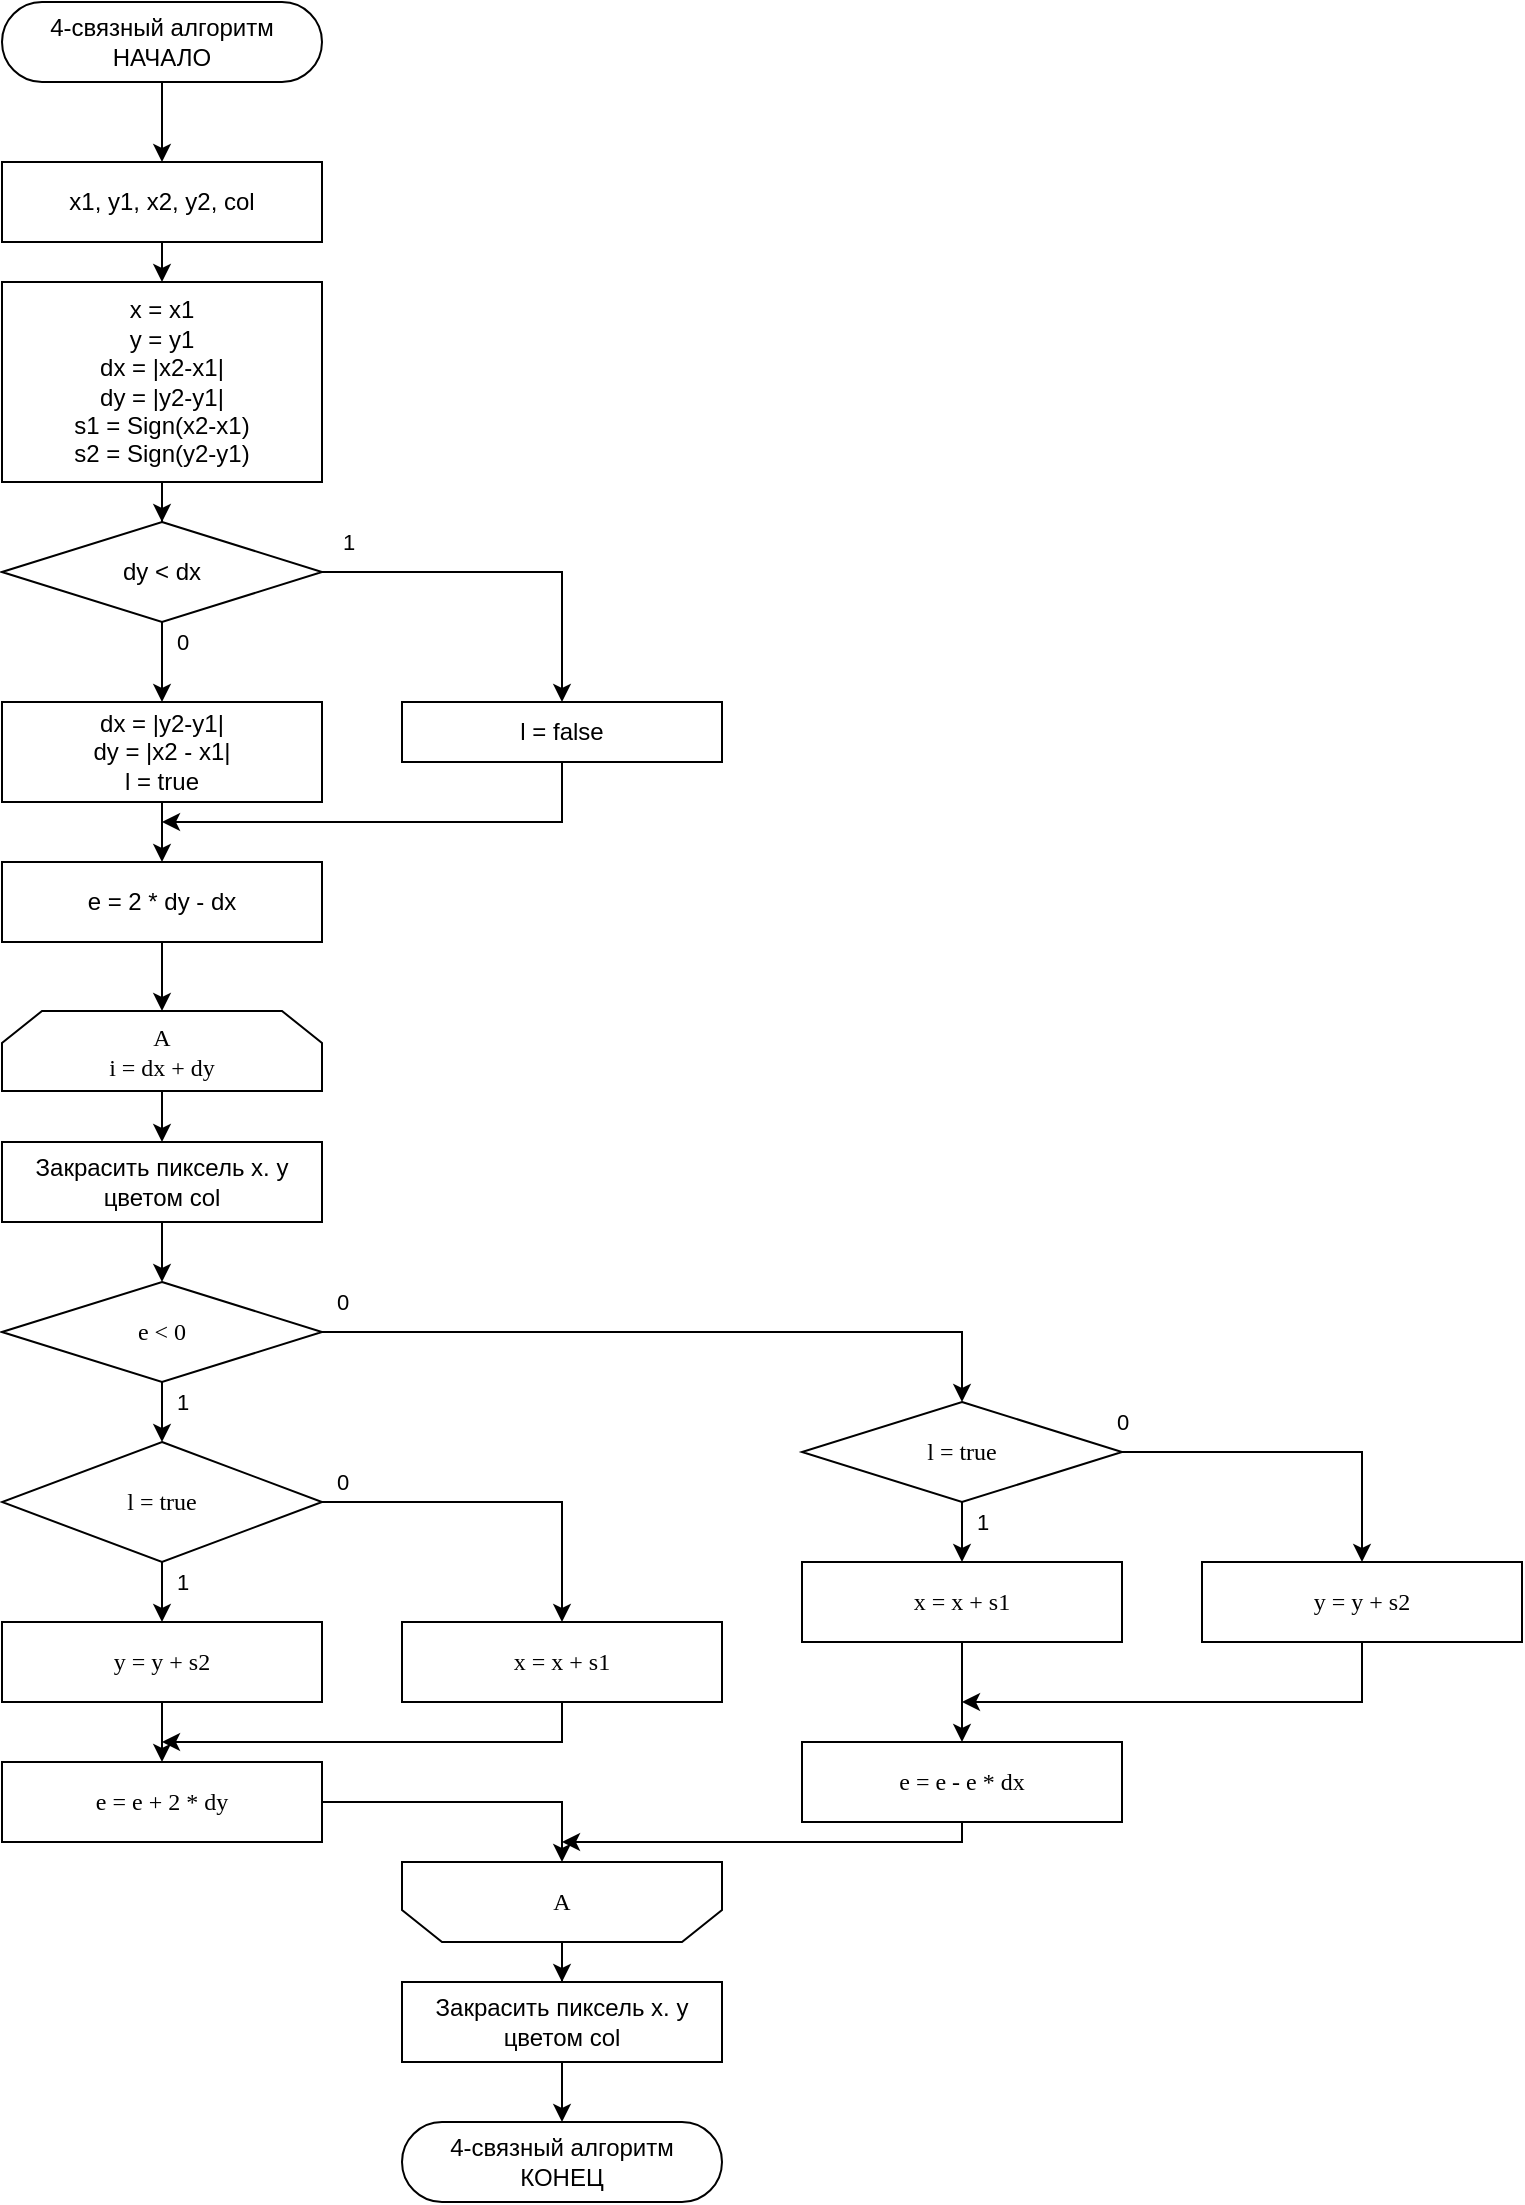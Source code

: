 <mxfile version="15.4.0" type="device"><diagram id="C5RBs43oDa-KdzZeNtuy" name="Page-1"><mxGraphModel dx="1342" dy="614" grid="1" gridSize="10" guides="1" tooltips="1" connect="1" arrows="1" fold="1" page="1" pageScale="1" pageWidth="827" pageHeight="1169" math="0" shadow="0"><root><mxCell id="WIyWlLk6GJQsqaUBKTNV-0"/><mxCell id="WIyWlLk6GJQsqaUBKTNV-1" parent="WIyWlLk6GJQsqaUBKTNV-0"/><mxCell id="XTHt-r5aqDel3I0P395n-0" value="" style="edgeStyle=orthogonalEdgeStyle;rounded=0;orthogonalLoop=1;jettySize=auto;html=1;" edge="1" parent="WIyWlLk6GJQsqaUBKTNV-1" source="XTHt-r5aqDel3I0P395n-1" target="XTHt-r5aqDel3I0P395n-3"><mxGeometry relative="1" as="geometry"/></mxCell><mxCell id="XTHt-r5aqDel3I0P395n-1" value="4-связный алгоритм&lt;br&gt;НАЧАЛО" style="rounded=1;whiteSpace=wrap;html=1;arcSize=50;strokeWidth=1;fontSize=12;" vertex="1" parent="WIyWlLk6GJQsqaUBKTNV-1"><mxGeometry x="40" y="40" width="160" height="40" as="geometry"/></mxCell><mxCell id="XTHt-r5aqDel3I0P395n-2" value="" style="edgeStyle=orthogonalEdgeStyle;rounded=0;orthogonalLoop=1;jettySize=auto;html=1;" edge="1" parent="WIyWlLk6GJQsqaUBKTNV-1" source="XTHt-r5aqDel3I0P395n-3"><mxGeometry relative="1" as="geometry"><mxPoint x="120" y="180" as="targetPoint"/></mxGeometry></mxCell><mxCell id="XTHt-r5aqDel3I0P395n-3" value="x1, y1, x2, y2, col" style="rounded=0;whiteSpace=wrap;html=1;" vertex="1" parent="WIyWlLk6GJQsqaUBKTNV-1"><mxGeometry x="40" y="120" width="160" height="40" as="geometry"/></mxCell><mxCell id="XTHt-r5aqDel3I0P395n-4" value="" style="edgeStyle=orthogonalEdgeStyle;rounded=0;orthogonalLoop=1;jettySize=auto;html=1;" edge="1" parent="WIyWlLk6GJQsqaUBKTNV-1" source="XTHt-r5aqDel3I0P395n-5" target="XTHt-r5aqDel3I0P395n-8"><mxGeometry relative="1" as="geometry"/></mxCell><mxCell id="XTHt-r5aqDel3I0P395n-5" value="x = x1&lt;br&gt;y = y1&lt;br&gt;dx = |x2-x1|&lt;br&gt;dy = |y2-y1|&lt;br&gt;s1 = Sign(x2-x1)&lt;br&gt;s2 = Sign(y2-y1)&lt;br&gt;" style="rounded=0;whiteSpace=wrap;html=1;" vertex="1" parent="WIyWlLk6GJQsqaUBKTNV-1"><mxGeometry x="40" y="180" width="160" height="100" as="geometry"/></mxCell><mxCell id="XTHt-r5aqDel3I0P395n-44" value="1" style="edgeStyle=orthogonalEdgeStyle;rounded=0;orthogonalLoop=1;jettySize=auto;html=1;entryX=0.5;entryY=0;entryDx=0;entryDy=0;" edge="1" parent="WIyWlLk6GJQsqaUBKTNV-1" source="XTHt-r5aqDel3I0P395n-8" target="XTHt-r5aqDel3I0P395n-43"><mxGeometry x="-0.862" y="15" relative="1" as="geometry"><mxPoint as="offset"/></mxGeometry></mxCell><mxCell id="XTHt-r5aqDel3I0P395n-46" value="0" style="edgeStyle=orthogonalEdgeStyle;rounded=0;orthogonalLoop=1;jettySize=auto;html=1;" edge="1" parent="WIyWlLk6GJQsqaUBKTNV-1" source="XTHt-r5aqDel3I0P395n-8" target="XTHt-r5aqDel3I0P395n-45"><mxGeometry x="-0.5" y="10" relative="1" as="geometry"><mxPoint as="offset"/></mxGeometry></mxCell><mxCell id="XTHt-r5aqDel3I0P395n-8" value="dy &amp;lt; dx" style="rhombus;whiteSpace=wrap;html=1;rounded=0;" vertex="1" parent="WIyWlLk6GJQsqaUBKTNV-1"><mxGeometry x="40" y="300" width="160" height="50" as="geometry"/></mxCell><mxCell id="XTHt-r5aqDel3I0P395n-50" value="" style="edgeStyle=orthogonalEdgeStyle;rounded=0;orthogonalLoop=1;jettySize=auto;html=1;exitX=0.5;exitY=1;exitDx=0;exitDy=0;" edge="1" parent="WIyWlLk6GJQsqaUBKTNV-1" source="XTHt-r5aqDel3I0P395n-43"><mxGeometry relative="1" as="geometry"><mxPoint x="120" y="450" as="targetPoint"/><Array as="points"><mxPoint x="320" y="450"/></Array></mxGeometry></mxCell><mxCell id="XTHt-r5aqDel3I0P395n-43" value="l = false" style="whiteSpace=wrap;html=1;rounded=0;" vertex="1" parent="WIyWlLk6GJQsqaUBKTNV-1"><mxGeometry x="240" y="390" width="160" height="30" as="geometry"/></mxCell><mxCell id="XTHt-r5aqDel3I0P395n-48" value="" style="edgeStyle=orthogonalEdgeStyle;rounded=0;orthogonalLoop=1;jettySize=auto;html=1;" edge="1" parent="WIyWlLk6GJQsqaUBKTNV-1" source="XTHt-r5aqDel3I0P395n-45" target="XTHt-r5aqDel3I0P395n-47"><mxGeometry relative="1" as="geometry"/></mxCell><mxCell id="XTHt-r5aqDel3I0P395n-45" value="dx = |y2-y1|&lt;br&gt;dy = |x2 - x1|&lt;br&gt;l = true" style="whiteSpace=wrap;html=1;rounded=0;" vertex="1" parent="WIyWlLk6GJQsqaUBKTNV-1"><mxGeometry x="40" y="390" width="160" height="50" as="geometry"/></mxCell><mxCell id="XTHt-r5aqDel3I0P395n-52" value="" style="edgeStyle=orthogonalEdgeStyle;rounded=0;orthogonalLoop=1;jettySize=auto;html=1;" edge="1" parent="WIyWlLk6GJQsqaUBKTNV-1" source="XTHt-r5aqDel3I0P395n-47" target="XTHt-r5aqDel3I0P395n-51"><mxGeometry relative="1" as="geometry"/></mxCell><mxCell id="XTHt-r5aqDel3I0P395n-47" value="e = 2 * dy - dx" style="whiteSpace=wrap;html=1;rounded=0;" vertex="1" parent="WIyWlLk6GJQsqaUBKTNV-1"><mxGeometry x="40" y="470" width="160" height="40" as="geometry"/></mxCell><mxCell id="XTHt-r5aqDel3I0P395n-54" value="" style="edgeStyle=orthogonalEdgeStyle;rounded=0;orthogonalLoop=1;jettySize=auto;html=1;" edge="1" parent="WIyWlLk6GJQsqaUBKTNV-1" source="XTHt-r5aqDel3I0P395n-51" target="XTHt-r5aqDel3I0P395n-53"><mxGeometry relative="1" as="geometry"/></mxCell><mxCell id="XTHt-r5aqDel3I0P395n-51" value="A&lt;br&gt;i = dx + dy" style="shape=loopLimit;whiteSpace=wrap;html=1;rounded=0;shadow=0;strokeWidth=1;fillColor=#ffffff;fontFamily=Times New Roman;fontSize=12;" vertex="1" parent="WIyWlLk6GJQsqaUBKTNV-1"><mxGeometry x="40" y="544.5" width="160" height="40" as="geometry"/></mxCell><mxCell id="XTHt-r5aqDel3I0P395n-56" value="" style="edgeStyle=orthogonalEdgeStyle;rounded=0;orthogonalLoop=1;jettySize=auto;html=1;" edge="1" parent="WIyWlLk6GJQsqaUBKTNV-1" source="XTHt-r5aqDel3I0P395n-53" target="XTHt-r5aqDel3I0P395n-55"><mxGeometry relative="1" as="geometry"/></mxCell><mxCell id="XTHt-r5aqDel3I0P395n-53" value="&lt;span style=&quot;font-family: &amp;#34;helvetica&amp;#34;&quot;&gt;Закрасить пиксель x. y цветом col&lt;/span&gt;" style="rounded=0;whiteSpace=wrap;html=1;shadow=0;fontFamily=Times New Roman;strokeWidth=1;" vertex="1" parent="WIyWlLk6GJQsqaUBKTNV-1"><mxGeometry x="40" y="610" width="160" height="40" as="geometry"/></mxCell><mxCell id="XTHt-r5aqDel3I0P395n-58" value="1" style="edgeStyle=orthogonalEdgeStyle;rounded=0;orthogonalLoop=1;jettySize=auto;html=1;" edge="1" parent="WIyWlLk6GJQsqaUBKTNV-1" source="XTHt-r5aqDel3I0P395n-55" target="XTHt-r5aqDel3I0P395n-57"><mxGeometry x="0.2" y="10" relative="1" as="geometry"><mxPoint as="offset"/></mxGeometry></mxCell><mxCell id="XTHt-r5aqDel3I0P395n-68" value="0" style="edgeStyle=orthogonalEdgeStyle;rounded=0;orthogonalLoop=1;jettySize=auto;html=1;" edge="1" parent="WIyWlLk6GJQsqaUBKTNV-1" source="XTHt-r5aqDel3I0P395n-55" target="XTHt-r5aqDel3I0P395n-67"><mxGeometry x="-0.944" y="15" relative="1" as="geometry"><mxPoint as="offset"/></mxGeometry></mxCell><mxCell id="XTHt-r5aqDel3I0P395n-55" value="e &amp;lt; 0" style="rhombus;whiteSpace=wrap;html=1;rounded=0;shadow=0;fontFamily=Times New Roman;strokeWidth=1;" vertex="1" parent="WIyWlLk6GJQsqaUBKTNV-1"><mxGeometry x="40" y="680" width="160" height="50" as="geometry"/></mxCell><mxCell id="XTHt-r5aqDel3I0P395n-60" value="1" style="edgeStyle=orthogonalEdgeStyle;rounded=0;orthogonalLoop=1;jettySize=auto;html=1;" edge="1" parent="WIyWlLk6GJQsqaUBKTNV-1" source="XTHt-r5aqDel3I0P395n-57" target="XTHt-r5aqDel3I0P395n-59"><mxGeometry x="0.2" y="10" relative="1" as="geometry"><mxPoint as="offset"/></mxGeometry></mxCell><mxCell id="XTHt-r5aqDel3I0P395n-62" value="0" style="edgeStyle=orthogonalEdgeStyle;rounded=0;orthogonalLoop=1;jettySize=auto;html=1;" edge="1" parent="WIyWlLk6GJQsqaUBKTNV-1" source="XTHt-r5aqDel3I0P395n-57" target="XTHt-r5aqDel3I0P395n-61"><mxGeometry x="-0.889" y="10" relative="1" as="geometry"><mxPoint as="offset"/></mxGeometry></mxCell><mxCell id="XTHt-r5aqDel3I0P395n-57" value="l = true" style="rhombus;whiteSpace=wrap;html=1;rounded=0;shadow=0;fontFamily=Times New Roman;strokeWidth=1;" vertex="1" parent="WIyWlLk6GJQsqaUBKTNV-1"><mxGeometry x="40" y="760" width="160" height="60" as="geometry"/></mxCell><mxCell id="XTHt-r5aqDel3I0P395n-64" value="" style="edgeStyle=orthogonalEdgeStyle;rounded=0;orthogonalLoop=1;jettySize=auto;html=1;" edge="1" parent="WIyWlLk6GJQsqaUBKTNV-1" source="XTHt-r5aqDel3I0P395n-59" target="XTHt-r5aqDel3I0P395n-63"><mxGeometry relative="1" as="geometry"/></mxCell><mxCell id="XTHt-r5aqDel3I0P395n-59" value="y = y + s2" style="whiteSpace=wrap;html=1;rounded=0;shadow=0;fontFamily=Times New Roman;strokeWidth=1;" vertex="1" parent="WIyWlLk6GJQsqaUBKTNV-1"><mxGeometry x="40" y="850" width="160" height="40" as="geometry"/></mxCell><mxCell id="XTHt-r5aqDel3I0P395n-66" value="" style="edgeStyle=orthogonalEdgeStyle;rounded=0;orthogonalLoop=1;jettySize=auto;html=1;exitX=0.5;exitY=1;exitDx=0;exitDy=0;" edge="1" parent="WIyWlLk6GJQsqaUBKTNV-1" source="XTHt-r5aqDel3I0P395n-61"><mxGeometry relative="1" as="geometry"><mxPoint x="120" y="910" as="targetPoint"/><Array as="points"><mxPoint x="320" y="910"/></Array></mxGeometry></mxCell><mxCell id="XTHt-r5aqDel3I0P395n-61" value="x = x + s1" style="whiteSpace=wrap;html=1;rounded=0;shadow=0;fontFamily=Times New Roman;strokeWidth=1;" vertex="1" parent="WIyWlLk6GJQsqaUBKTNV-1"><mxGeometry x="240" y="850" width="160" height="40" as="geometry"/></mxCell><mxCell id="XTHt-r5aqDel3I0P395n-87" value="" style="edgeStyle=orthogonalEdgeStyle;rounded=0;orthogonalLoop=1;jettySize=auto;html=1;entryX=0.5;entryY=1;entryDx=0;entryDy=0;" edge="1" parent="WIyWlLk6GJQsqaUBKTNV-1" source="XTHt-r5aqDel3I0P395n-63" target="XTHt-r5aqDel3I0P395n-85"><mxGeometry relative="1" as="geometry"><mxPoint x="120" y="1020" as="targetPoint"/></mxGeometry></mxCell><mxCell id="XTHt-r5aqDel3I0P395n-63" value="e = e + 2 * dy" style="whiteSpace=wrap;html=1;rounded=0;shadow=0;fontFamily=Times New Roman;strokeWidth=1;" vertex="1" parent="WIyWlLk6GJQsqaUBKTNV-1"><mxGeometry x="40" y="920" width="160" height="40" as="geometry"/></mxCell><mxCell id="XTHt-r5aqDel3I0P395n-70" value="1" style="edgeStyle=orthogonalEdgeStyle;rounded=0;orthogonalLoop=1;jettySize=auto;html=1;" edge="1" parent="WIyWlLk6GJQsqaUBKTNV-1" source="XTHt-r5aqDel3I0P395n-67" target="XTHt-r5aqDel3I0P395n-69"><mxGeometry x="0.2" y="10" relative="1" as="geometry"><mxPoint as="offset"/></mxGeometry></mxCell><mxCell id="XTHt-r5aqDel3I0P395n-72" value="0" style="edgeStyle=orthogonalEdgeStyle;rounded=0;orthogonalLoop=1;jettySize=auto;html=1;" edge="1" parent="WIyWlLk6GJQsqaUBKTNV-1" source="XTHt-r5aqDel3I0P395n-67" target="XTHt-r5aqDel3I0P395n-71"><mxGeometry x="-1" y="15" relative="1" as="geometry"><mxPoint as="offset"/></mxGeometry></mxCell><mxCell id="XTHt-r5aqDel3I0P395n-67" value="l = true" style="rhombus;whiteSpace=wrap;html=1;rounded=0;shadow=0;fontFamily=Times New Roman;strokeWidth=1;" vertex="1" parent="WIyWlLk6GJQsqaUBKTNV-1"><mxGeometry x="440" y="740" width="160" height="50" as="geometry"/></mxCell><mxCell id="XTHt-r5aqDel3I0P395n-74" value="" style="edgeStyle=orthogonalEdgeStyle;rounded=0;orthogonalLoop=1;jettySize=auto;html=1;" edge="1" parent="WIyWlLk6GJQsqaUBKTNV-1" source="XTHt-r5aqDel3I0P395n-69" target="XTHt-r5aqDel3I0P395n-73"><mxGeometry relative="1" as="geometry"/></mxCell><mxCell id="XTHt-r5aqDel3I0P395n-69" value="x = x + s1" style="whiteSpace=wrap;html=1;rounded=0;shadow=0;fontFamily=Times New Roman;strokeWidth=1;" vertex="1" parent="WIyWlLk6GJQsqaUBKTNV-1"><mxGeometry x="440" y="820" width="160" height="40" as="geometry"/></mxCell><mxCell id="XTHt-r5aqDel3I0P395n-76" value="" style="edgeStyle=orthogonalEdgeStyle;rounded=0;orthogonalLoop=1;jettySize=auto;html=1;exitX=0.5;exitY=1;exitDx=0;exitDy=0;" edge="1" parent="WIyWlLk6GJQsqaUBKTNV-1" source="XTHt-r5aqDel3I0P395n-71"><mxGeometry relative="1" as="geometry"><mxPoint x="520" y="890" as="targetPoint"/><Array as="points"><mxPoint x="720" y="890"/></Array></mxGeometry></mxCell><mxCell id="XTHt-r5aqDel3I0P395n-71" value="y = y + s2" style="whiteSpace=wrap;html=1;rounded=0;shadow=0;fontFamily=Times New Roman;strokeWidth=1;" vertex="1" parent="WIyWlLk6GJQsqaUBKTNV-1"><mxGeometry x="640" y="820" width="160" height="40" as="geometry"/></mxCell><mxCell id="XTHt-r5aqDel3I0P395n-89" value="" style="edgeStyle=orthogonalEdgeStyle;rounded=0;orthogonalLoop=1;jettySize=auto;html=1;exitX=0.5;exitY=1;exitDx=0;exitDy=0;" edge="1" parent="WIyWlLk6GJQsqaUBKTNV-1" source="XTHt-r5aqDel3I0P395n-73"><mxGeometry relative="1" as="geometry"><mxPoint x="320" y="960" as="targetPoint"/><Array as="points"><mxPoint x="520" y="960"/><mxPoint x="320" y="960"/></Array></mxGeometry></mxCell><mxCell id="XTHt-r5aqDel3I0P395n-73" value="e = e - e * dx" style="whiteSpace=wrap;html=1;rounded=0;shadow=0;fontFamily=Times New Roman;strokeWidth=1;" vertex="1" parent="WIyWlLk6GJQsqaUBKTNV-1"><mxGeometry x="440" y="910" width="160" height="40" as="geometry"/></mxCell><mxCell id="XTHt-r5aqDel3I0P395n-84" value="" style="edgeStyle=orthogonalEdgeStyle;rounded=0;orthogonalLoop=1;jettySize=auto;html=1;" edge="1" parent="WIyWlLk6GJQsqaUBKTNV-1" source="XTHt-r5aqDel3I0P395n-77" target="XTHt-r5aqDel3I0P395n-83"><mxGeometry relative="1" as="geometry"/></mxCell><mxCell id="XTHt-r5aqDel3I0P395n-77" value="&lt;span style=&quot;font-family: &amp;#34;helvetica&amp;#34;&quot;&gt;Закрасить пиксель x. y цветом col&lt;/span&gt;" style="rounded=0;whiteSpace=wrap;html=1;shadow=0;fontFamily=Times New Roman;strokeWidth=1;" vertex="1" parent="WIyWlLk6GJQsqaUBKTNV-1"><mxGeometry x="240" y="1030" width="160" height="40" as="geometry"/></mxCell><mxCell id="XTHt-r5aqDel3I0P395n-83" value="4-связный алгоритм&lt;br&gt;КОНЕЦ" style="rounded=1;whiteSpace=wrap;html=1;arcSize=50;strokeWidth=1;fontSize=12;" vertex="1" parent="WIyWlLk6GJQsqaUBKTNV-1"><mxGeometry x="240" y="1100" width="160" height="40" as="geometry"/></mxCell><mxCell id="XTHt-r5aqDel3I0P395n-90" value="" style="edgeStyle=orthogonalEdgeStyle;rounded=0;orthogonalLoop=1;jettySize=auto;html=1;" edge="1" parent="WIyWlLk6GJQsqaUBKTNV-1" source="XTHt-r5aqDel3I0P395n-85" target="XTHt-r5aqDel3I0P395n-77"><mxGeometry relative="1" as="geometry"/></mxCell><mxCell id="XTHt-r5aqDel3I0P395n-85" value="A" style="shape=loopLimit;whiteSpace=wrap;html=1;rounded=0;shadow=0;strokeWidth=1;fillColor=#ffffff;fontFamily=Times New Roman;fontSize=12;direction=west;" vertex="1" parent="WIyWlLk6GJQsqaUBKTNV-1"><mxGeometry x="240" y="970" width="160" height="40" as="geometry"/></mxCell></root></mxGraphModel></diagram></mxfile>